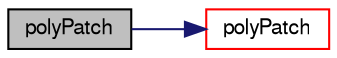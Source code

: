 digraph "polyPatch"
{
  bgcolor="transparent";
  edge [fontname="FreeSans",fontsize="10",labelfontname="FreeSans",labelfontsize="10"];
  node [fontname="FreeSans",fontsize="10",shape=record];
  rankdir="LR";
  Node47 [label="polyPatch",height=0.2,width=0.4,color="black", fillcolor="grey75", style="filled", fontcolor="black"];
  Node47 -> Node48 [color="midnightblue",fontsize="10",style="solid",fontname="FreeSans"];
  Node48 [label="polyPatch",height=0.2,width=0.4,color="red",URL="$a27478.html#aaf78d4262a50cf7e71f170b6594e0c7a",tooltip="Construct from components. "];
}
